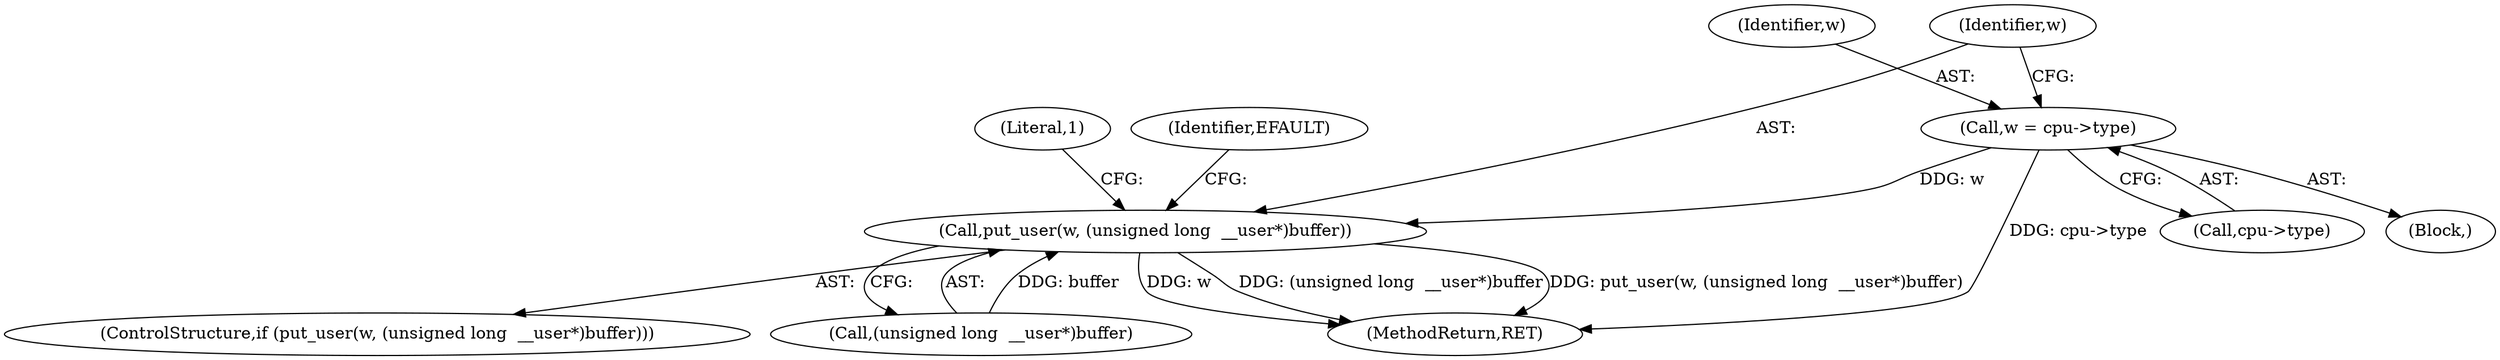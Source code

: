 digraph "0_linux_21c5977a836e399fc710ff2c5367845ed5c2527f_2@pointer" {
"1000196" [label="(Call,w = cpu->type)"];
"1000202" [label="(Call,put_user(w, (unsigned long  __user*)buffer))"];
"1000201" [label="(ControlStructure,if (put_user(w, (unsigned long  __user*)buffer)))"];
"1000211" [label="(Literal,1)"];
"1000197" [label="(Identifier,w)"];
"1000198" [label="(Call,cpu->type)"];
"1000204" [label="(Call,(unsigned long  __user*)buffer)"];
"1000196" [label="(Call,w = cpu->type)"];
"1000209" [label="(Identifier,EFAULT)"];
"1000120" [label="(Block,)"];
"1000202" [label="(Call,put_user(w, (unsigned long  __user*)buffer))"];
"1000239" [label="(MethodReturn,RET)"];
"1000203" [label="(Identifier,w)"];
"1000196" -> "1000120"  [label="AST: "];
"1000196" -> "1000198"  [label="CFG: "];
"1000197" -> "1000196"  [label="AST: "];
"1000198" -> "1000196"  [label="AST: "];
"1000203" -> "1000196"  [label="CFG: "];
"1000196" -> "1000239"  [label="DDG: cpu->type"];
"1000196" -> "1000202"  [label="DDG: w"];
"1000202" -> "1000201"  [label="AST: "];
"1000202" -> "1000204"  [label="CFG: "];
"1000203" -> "1000202"  [label="AST: "];
"1000204" -> "1000202"  [label="AST: "];
"1000209" -> "1000202"  [label="CFG: "];
"1000211" -> "1000202"  [label="CFG: "];
"1000202" -> "1000239"  [label="DDG: w"];
"1000202" -> "1000239"  [label="DDG: (unsigned long  __user*)buffer"];
"1000202" -> "1000239"  [label="DDG: put_user(w, (unsigned long  __user*)buffer)"];
"1000204" -> "1000202"  [label="DDG: buffer"];
}
